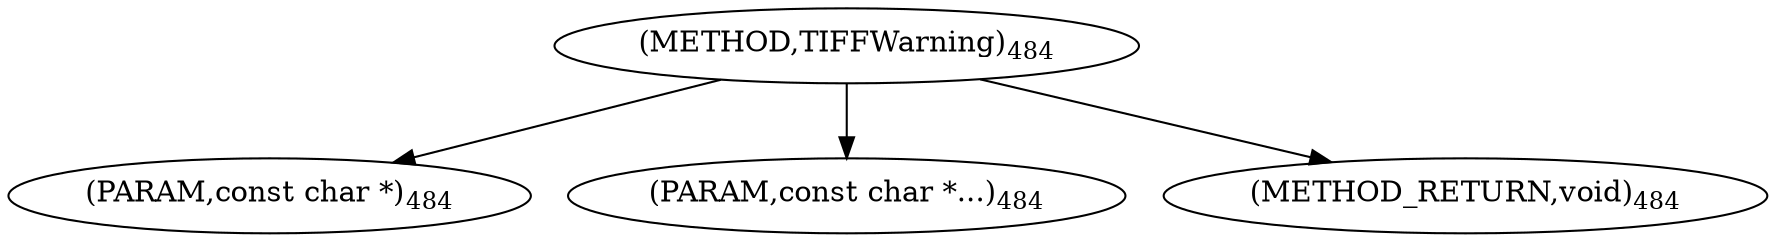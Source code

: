 digraph "TIFFWarning" {  
"8962" [label = <(METHOD,TIFFWarning)<SUB>484</SUB>> ]
"8963" [label = <(PARAM,const char *)<SUB>484</SUB>> ]
"8964" [label = <(PARAM,const char *...)<SUB>484</SUB>> ]
"8965" [label = <(METHOD_RETURN,void)<SUB>484</SUB>> ]
  "8962" -> "8963" 
  "8962" -> "8964" 
  "8962" -> "8965" 
}

